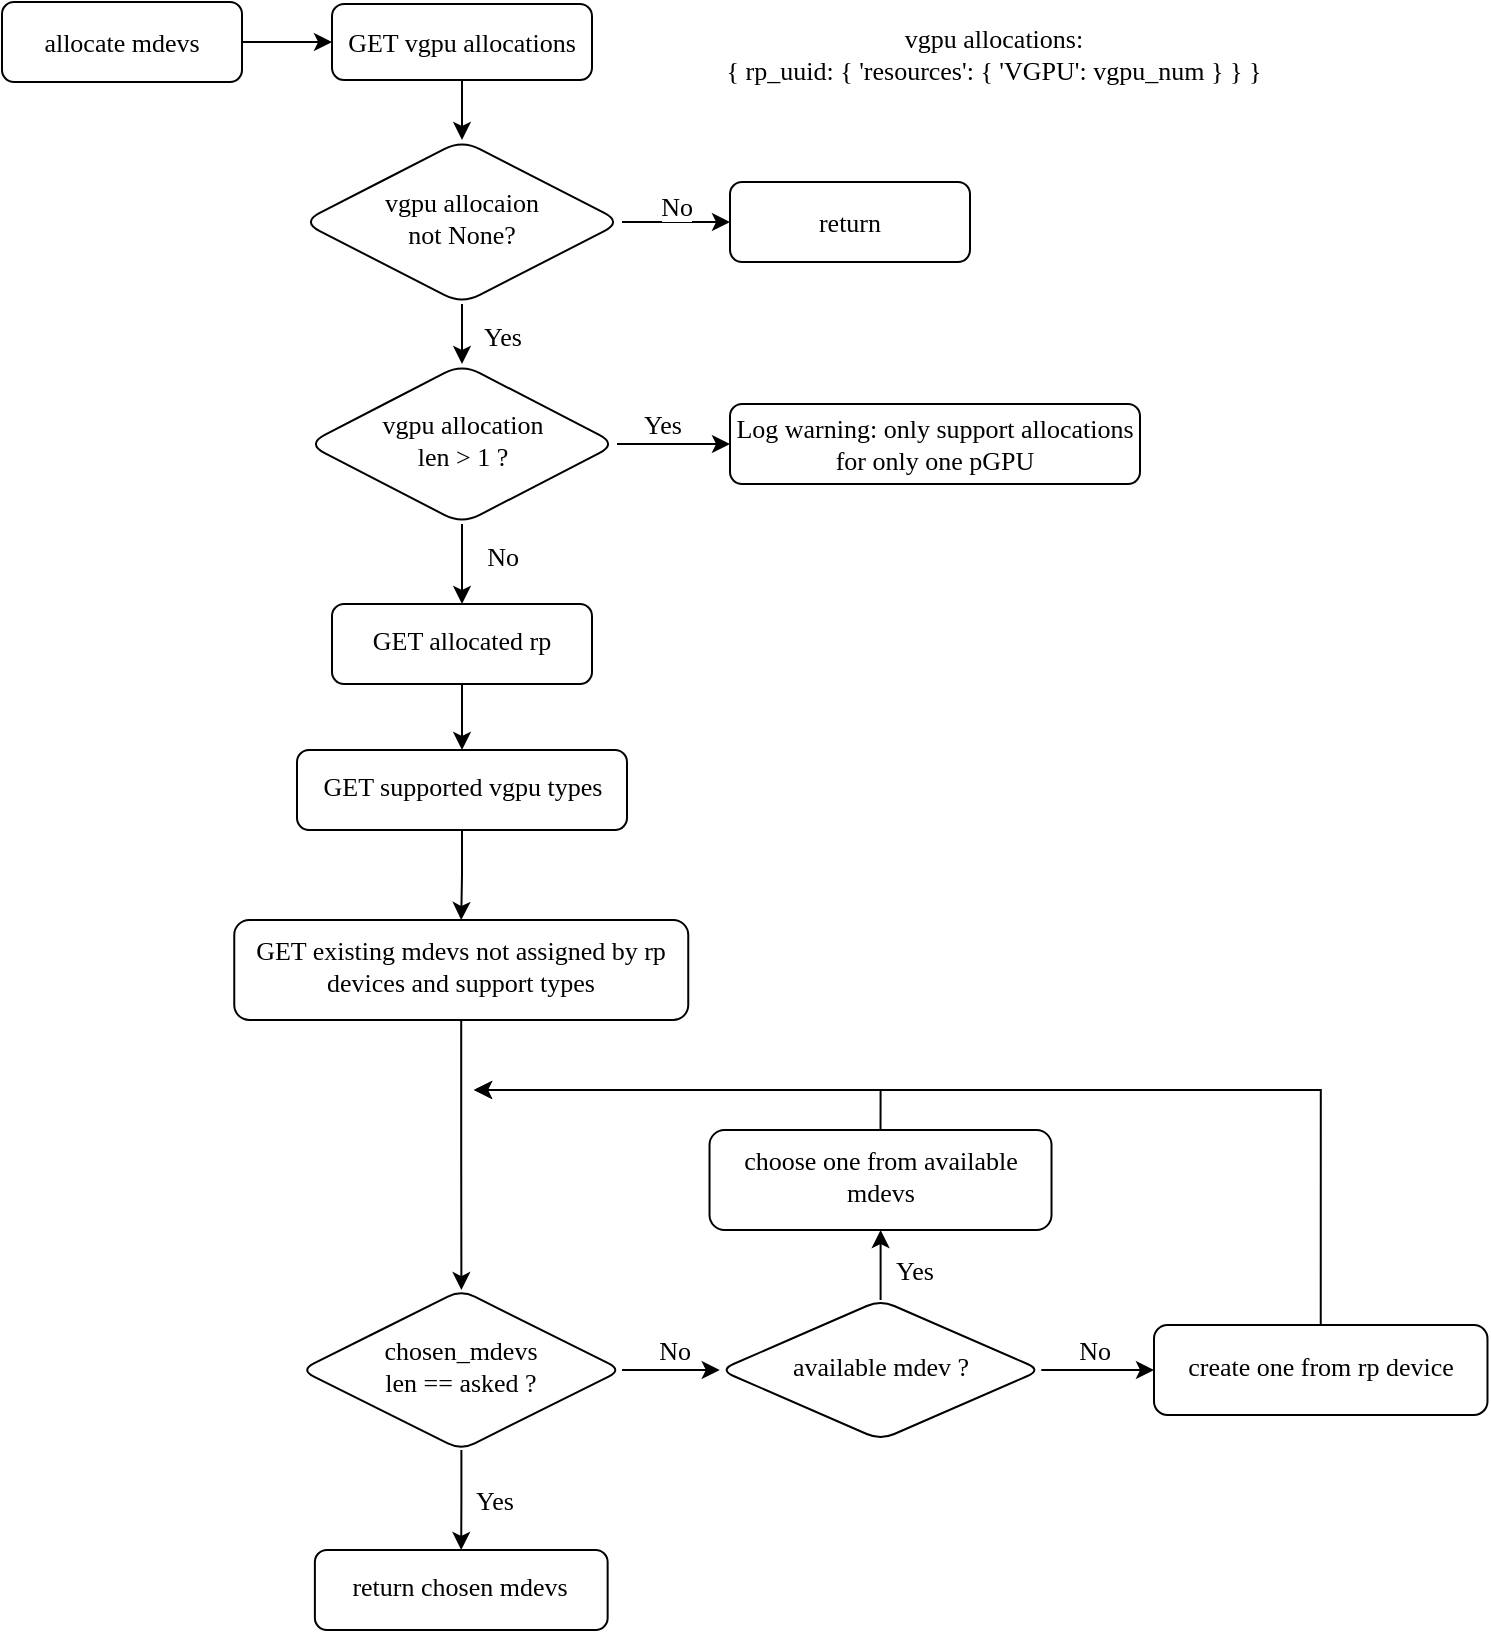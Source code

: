 <mxfile version="18.0.1" type="device"><diagram id="C5RBs43oDa-KdzZeNtuy" name="Page-1"><mxGraphModel dx="1422" dy="865" grid="1" gridSize="10" guides="1" tooltips="1" connect="1" arrows="1" fold="1" page="1" pageScale="1" pageWidth="827" pageHeight="1169" math="0" shadow="0"><root><mxCell id="WIyWlLk6GJQsqaUBKTNV-0"/><mxCell id="WIyWlLk6GJQsqaUBKTNV-1" parent="WIyWlLk6GJQsqaUBKTNV-0"/><mxCell id="b79nDXBWP9FtMJXqVapU-1" value="" style="edgeStyle=orthogonalEdgeStyle;rounded=0;orthogonalLoop=1;jettySize=auto;html=1;fontFamily=Comic Sans MS;fontSize=13;" edge="1" parent="WIyWlLk6GJQsqaUBKTNV-1" source="WIyWlLk6GJQsqaUBKTNV-3" target="b79nDXBWP9FtMJXqVapU-0"><mxGeometry relative="1" as="geometry"/></mxCell><mxCell id="WIyWlLk6GJQsqaUBKTNV-3" value="&lt;div style=&quot;line-height: 22px; font-size: 13px;&quot;&gt;allocate mdevs&lt;/div&gt;" style="rounded=1;whiteSpace=wrap;html=1;fontSize=13;glass=0;strokeWidth=1;shadow=0;fontFamily=Comic Sans MS;" parent="WIyWlLk6GJQsqaUBKTNV-1" vertex="1"><mxGeometry x="41" y="126" width="120" height="40" as="geometry"/></mxCell><mxCell id="b79nDXBWP9FtMJXqVapU-21" value="Yes" style="edgeStyle=orthogonalEdgeStyle;rounded=0;orthogonalLoop=1;jettySize=auto;html=1;exitX=0.5;exitY=1;exitDx=0;exitDy=0;entryX=0.5;entryY=0;entryDx=0;entryDy=0;strokeColor=#000000;fontFamily=Comic Sans MS;fontSize=13;" edge="1" parent="WIyWlLk6GJQsqaUBKTNV-1" source="WIyWlLk6GJQsqaUBKTNV-6" target="WIyWlLk6GJQsqaUBKTNV-10"><mxGeometry x="0.048" y="20" relative="1" as="geometry"><mxPoint as="offset"/></mxGeometry></mxCell><mxCell id="b79nDXBWP9FtMJXqVapU-22" value="No" style="edgeStyle=orthogonalEdgeStyle;rounded=0;orthogonalLoop=1;jettySize=auto;html=1;exitX=1;exitY=0.5;exitDx=0;exitDy=0;entryX=0;entryY=0.5;entryDx=0;entryDy=0;strokeColor=#000000;fontFamily=Comic Sans MS;fontSize=13;" edge="1" parent="WIyWlLk6GJQsqaUBKTNV-1" source="WIyWlLk6GJQsqaUBKTNV-6" target="WIyWlLk6GJQsqaUBKTNV-7"><mxGeometry y="8" relative="1" as="geometry"><mxPoint as="offset"/></mxGeometry></mxCell><mxCell id="WIyWlLk6GJQsqaUBKTNV-6" value="vgpu allocaion &lt;br style=&quot;font-size: 13px;&quot;&gt;not None?" style="rhombus;whiteSpace=wrap;html=1;shadow=0;fontFamily=Comic Sans MS;fontSize=13;align=center;strokeWidth=1;spacing=6;spacingTop=-4;rounded=1;" parent="WIyWlLk6GJQsqaUBKTNV-1" vertex="1"><mxGeometry x="191" y="195" width="160" height="82" as="geometry"/></mxCell><mxCell id="WIyWlLk6GJQsqaUBKTNV-7" value="return" style="rounded=1;whiteSpace=wrap;html=1;fontSize=13;glass=0;strokeWidth=1;shadow=0;arcSize=15;fontFamily=Comic Sans MS;" parent="WIyWlLk6GJQsqaUBKTNV-1" vertex="1"><mxGeometry x="405" y="216" width="120" height="40" as="geometry"/></mxCell><mxCell id="b79nDXBWP9FtMJXqVapU-16" value="" style="edgeStyle=orthogonalEdgeStyle;rounded=0;orthogonalLoop=1;jettySize=auto;html=1;strokeColor=#FFFFFF;fontFamily=Comic Sans MS;fontSize=13;" edge="1" parent="WIyWlLk6GJQsqaUBKTNV-1" source="WIyWlLk6GJQsqaUBKTNV-10" target="b79nDXBWP9FtMJXqVapU-15"><mxGeometry relative="1" as="geometry"/></mxCell><mxCell id="b79nDXBWP9FtMJXqVapU-17" value="No" style="edgeStyle=orthogonalEdgeStyle;rounded=0;orthogonalLoop=1;jettySize=auto;html=1;exitX=0.5;exitY=1;exitDx=0;exitDy=0;entryX=0.5;entryY=0;entryDx=0;entryDy=0;strokeColor=#000000;fontFamily=Comic Sans MS;fontSize=13;" edge="1" parent="WIyWlLk6GJQsqaUBKTNV-1" source="WIyWlLk6GJQsqaUBKTNV-10" target="b79nDXBWP9FtMJXqVapU-15"><mxGeometry x="-0.2" y="20" relative="1" as="geometry"><mxPoint as="offset"/></mxGeometry></mxCell><mxCell id="b79nDXBWP9FtMJXqVapU-20" value="Yes" style="edgeStyle=orthogonalEdgeStyle;rounded=0;orthogonalLoop=1;jettySize=auto;html=1;exitX=1;exitY=0.5;exitDx=0;exitDy=0;entryX=0;entryY=0.5;entryDx=0;entryDy=0;strokeColor=#000000;fontFamily=Comic Sans MS;fontSize=13;" edge="1" parent="WIyWlLk6GJQsqaUBKTNV-1" source="WIyWlLk6GJQsqaUBKTNV-10" target="WIyWlLk6GJQsqaUBKTNV-12"><mxGeometry x="-0.203" y="10" relative="1" as="geometry"><mxPoint as="offset"/></mxGeometry></mxCell><mxCell id="WIyWlLk6GJQsqaUBKTNV-10" value="vgpu allocation&lt;br style=&quot;font-size: 13px;&quot;&gt;len &amp;gt; 1 ?" style="rhombus;whiteSpace=wrap;html=1;shadow=0;fontFamily=Comic Sans MS;fontSize=13;align=center;strokeWidth=1;spacing=6;spacingTop=-4;rounded=1;" parent="WIyWlLk6GJQsqaUBKTNV-1" vertex="1"><mxGeometry x="193.5" y="307" width="155" height="80" as="geometry"/></mxCell><mxCell id="b79nDXBWP9FtMJXqVapU-14" value="" style="edgeStyle=orthogonalEdgeStyle;rounded=0;orthogonalLoop=1;jettySize=auto;html=1;strokeColor=#FFFFFF;fontFamily=Comic Sans MS;fontSize=13;" edge="1" parent="WIyWlLk6GJQsqaUBKTNV-1"><mxGeometry relative="1" as="geometry"><mxPoint x="271" y="577" as="sourcePoint"/><mxPoint x="271" y="577" as="targetPoint"/></mxGeometry></mxCell><mxCell id="WIyWlLk6GJQsqaUBKTNV-12" value="Log warning: only support allocations for only one pGPU" style="rounded=1;whiteSpace=wrap;html=1;fontSize=13;glass=0;strokeWidth=1;shadow=0;arcSize=15;fontFamily=Comic Sans MS;" parent="WIyWlLk6GJQsqaUBKTNV-1" vertex="1"><mxGeometry x="405" y="327" width="205" height="40" as="geometry"/></mxCell><mxCell id="b79nDXBWP9FtMJXqVapU-11" style="edgeStyle=orthogonalEdgeStyle;rounded=0;orthogonalLoop=1;jettySize=auto;html=1;exitX=0.5;exitY=1;exitDx=0;exitDy=0;entryX=0.5;entryY=0;entryDx=0;entryDy=0;fontFamily=Comic Sans MS;fontSize=13;" edge="1" parent="WIyWlLk6GJQsqaUBKTNV-1" source="b79nDXBWP9FtMJXqVapU-0" target="WIyWlLk6GJQsqaUBKTNV-6"><mxGeometry relative="1" as="geometry"/></mxCell><mxCell id="b79nDXBWP9FtMJXqVapU-0" value="GET vgpu allocations" style="whiteSpace=wrap;html=1;rounded=1;glass=0;strokeWidth=1;shadow=0;arcSize=16;fontFamily=Comic Sans MS;fontSize=13;" vertex="1" parent="WIyWlLk6GJQsqaUBKTNV-1"><mxGeometry x="206" y="127" width="130" height="38" as="geometry"/></mxCell><mxCell id="b79nDXBWP9FtMJXqVapU-30" value="" style="edgeStyle=orthogonalEdgeStyle;rounded=0;orthogonalLoop=1;jettySize=auto;html=1;strokeColor=#000000;fontFamily=Comic Sans MS;fontSize=13;" edge="1" parent="WIyWlLk6GJQsqaUBKTNV-1" source="b79nDXBWP9FtMJXqVapU-15" target="b79nDXBWP9FtMJXqVapU-29"><mxGeometry relative="1" as="geometry"/></mxCell><mxCell id="b79nDXBWP9FtMJXqVapU-15" value="&lt;span style=&quot;font-size: 13px;&quot;&gt;GET allocated rp&lt;/span&gt;" style="whiteSpace=wrap;html=1;shadow=0;strokeWidth=1;spacing=6;spacingTop=-4;rounded=1;fontFamily=Comic Sans MS;fontSize=13;" vertex="1" parent="WIyWlLk6GJQsqaUBKTNV-1"><mxGeometry x="206" y="427" width="130" height="40" as="geometry"/></mxCell><mxCell id="b79nDXBWP9FtMJXqVapU-28" value="vgpu allocations:&lt;br style=&quot;font-size: 13px;&quot;&gt;{ rp_uuid: { 'resources': { 'VGPU': vgpu_num } } }" style="text;html=1;strokeColor=none;fillColor=none;align=center;verticalAlign=middle;whiteSpace=wrap;rounded=0;labelBackgroundColor=none;fontFamily=Comic Sans MS;fontSize=13;" vertex="1" parent="WIyWlLk6GJQsqaUBKTNV-1"><mxGeometry x="379" y="127" width="316" height="50" as="geometry"/></mxCell><mxCell id="b79nDXBWP9FtMJXqVapU-32" value="" style="edgeStyle=orthogonalEdgeStyle;rounded=0;orthogonalLoop=1;jettySize=auto;html=1;strokeColor=#000000;fontFamily=Comic Sans MS;fontSize=13;" edge="1" parent="WIyWlLk6GJQsqaUBKTNV-1" source="b79nDXBWP9FtMJXqVapU-29" target="b79nDXBWP9FtMJXqVapU-31"><mxGeometry relative="1" as="geometry"/></mxCell><mxCell id="b79nDXBWP9FtMJXqVapU-29" value="&lt;span style=&quot;font-size: 13px;&quot;&gt;GET supported vgpu types&lt;/span&gt;" style="whiteSpace=wrap;html=1;shadow=0;strokeWidth=1;spacing=6;spacingTop=-4;rounded=1;arcSize=15;fontFamily=Comic Sans MS;fontSize=13;" vertex="1" parent="WIyWlLk6GJQsqaUBKTNV-1"><mxGeometry x="188.5" y="500" width="165" height="40" as="geometry"/></mxCell><mxCell id="b79nDXBWP9FtMJXqVapU-36" value="" style="edgeStyle=orthogonalEdgeStyle;rounded=0;orthogonalLoop=1;jettySize=auto;html=1;strokeColor=#000000;fontFamily=Comic Sans MS;fontSize=13;" edge="1" parent="WIyWlLk6GJQsqaUBKTNV-1" source="b79nDXBWP9FtMJXqVapU-31" target="b79nDXBWP9FtMJXqVapU-35"><mxGeometry relative="1" as="geometry"/></mxCell><mxCell id="b79nDXBWP9FtMJXqVapU-31" value="GET existing mdevs not assigned by rp devices and support types" style="whiteSpace=wrap;html=1;shadow=0;strokeWidth=1;spacing=6;spacingTop=-4;rounded=1;arcSize=15;fontFamily=Comic Sans MS;fontSize=13;" vertex="1" parent="WIyWlLk6GJQsqaUBKTNV-1"><mxGeometry x="157.13" y="585" width="227" height="50" as="geometry"/></mxCell><mxCell id="b79nDXBWP9FtMJXqVapU-38" value="No" style="edgeStyle=orthogonalEdgeStyle;rounded=0;orthogonalLoop=1;jettySize=auto;html=1;strokeColor=#000000;fontFamily=Comic Sans MS;fontSize=13;" edge="1" parent="WIyWlLk6GJQsqaUBKTNV-1" source="b79nDXBWP9FtMJXqVapU-35" target="b79nDXBWP9FtMJXqVapU-37"><mxGeometry x="0.064" y="10" relative="1" as="geometry"><mxPoint as="offset"/></mxGeometry></mxCell><mxCell id="b79nDXBWP9FtMJXqVapU-49" value="Yes" style="edgeStyle=orthogonalEdgeStyle;rounded=0;orthogonalLoop=1;jettySize=auto;html=1;strokeColor=#000000;fontFamily=Comic Sans MS;fontSize=13;" edge="1" parent="WIyWlLk6GJQsqaUBKTNV-1" source="b79nDXBWP9FtMJXqVapU-35" target="b79nDXBWP9FtMJXqVapU-48"><mxGeometry x="0.008" y="16" relative="1" as="geometry"><mxPoint as="offset"/></mxGeometry></mxCell><mxCell id="b79nDXBWP9FtMJXqVapU-35" value="chosen_mdevs&lt;br style=&quot;font-size: 13px;&quot;&gt;len == asked ?" style="rhombus;whiteSpace=wrap;html=1;shadow=0;strokeWidth=1;spacing=6;spacingTop=-4;rounded=1;arcSize=15;fontFamily=Comic Sans MS;fontSize=13;" vertex="1" parent="WIyWlLk6GJQsqaUBKTNV-1"><mxGeometry x="190.25" y="770" width="160.75" height="80" as="geometry"/></mxCell><mxCell id="b79nDXBWP9FtMJXqVapU-40" value="Yes" style="edgeStyle=orthogonalEdgeStyle;rounded=0;orthogonalLoop=1;jettySize=auto;html=1;strokeColor=#000000;fontFamily=Comic Sans MS;fontSize=13;" edge="1" parent="WIyWlLk6GJQsqaUBKTNV-1" source="b79nDXBWP9FtMJXqVapU-37" target="b79nDXBWP9FtMJXqVapU-39"><mxGeometry x="-0.142" y="-17" relative="1" as="geometry"><mxPoint as="offset"/></mxGeometry></mxCell><mxCell id="b79nDXBWP9FtMJXqVapU-43" value="No" style="edgeStyle=orthogonalEdgeStyle;rounded=0;orthogonalLoop=1;jettySize=auto;html=1;strokeColor=#000000;fontFamily=Comic Sans MS;fontSize=13;" edge="1" parent="WIyWlLk6GJQsqaUBKTNV-1" source="b79nDXBWP9FtMJXqVapU-37" target="b79nDXBWP9FtMJXqVapU-42"><mxGeometry x="-0.064" y="10" relative="1" as="geometry"><mxPoint as="offset"/></mxGeometry></mxCell><mxCell id="b79nDXBWP9FtMJXqVapU-37" value="available mdev ?" style="rhombus;whiteSpace=wrap;html=1;shadow=0;strokeWidth=1;spacing=6;spacingTop=-4;rounded=1;arcSize=15;fontFamily=Comic Sans MS;fontSize=13;" vertex="1" parent="WIyWlLk6GJQsqaUBKTNV-1"><mxGeometry x="399.88" y="775" width="160.75" height="70" as="geometry"/></mxCell><mxCell id="b79nDXBWP9FtMJXqVapU-47" style="edgeStyle=orthogonalEdgeStyle;rounded=0;orthogonalLoop=1;jettySize=auto;html=1;exitX=0.5;exitY=0;exitDx=0;exitDy=0;strokeColor=#000000;fontFamily=Comic Sans MS;fontSize=13;" edge="1" parent="WIyWlLk6GJQsqaUBKTNV-1" source="b79nDXBWP9FtMJXqVapU-39"><mxGeometry relative="1" as="geometry"><mxPoint x="277" y="670" as="targetPoint"/><Array as="points"><mxPoint x="480" y="670"/></Array></mxGeometry></mxCell><mxCell id="b79nDXBWP9FtMJXqVapU-39" value="choose one from available mdevs" style="whiteSpace=wrap;html=1;shadow=0;strokeWidth=1;spacing=6;spacingTop=-4;rounded=1;arcSize=15;fontFamily=Comic Sans MS;fontSize=13;" vertex="1" parent="WIyWlLk6GJQsqaUBKTNV-1"><mxGeometry x="394.76" y="690" width="171" height="50" as="geometry"/></mxCell><mxCell id="b79nDXBWP9FtMJXqVapU-51" value="" style="edgeStyle=orthogonalEdgeStyle;rounded=0;orthogonalLoop=1;jettySize=auto;html=1;strokeColor=#000000;exitX=0.5;exitY=0;exitDx=0;exitDy=0;fontFamily=Comic Sans MS;fontSize=13;" edge="1" parent="WIyWlLk6GJQsqaUBKTNV-1" source="b79nDXBWP9FtMJXqVapU-42"><mxGeometry relative="1" as="geometry"><mxPoint x="277" y="670" as="targetPoint"/><Array as="points"><mxPoint x="700" y="670"/></Array></mxGeometry></mxCell><mxCell id="b79nDXBWP9FtMJXqVapU-42" value="create one from rp device" style="whiteSpace=wrap;html=1;shadow=0;strokeWidth=1;spacing=6;spacingTop=-4;rounded=1;arcSize=15;fontFamily=Comic Sans MS;fontSize=13;" vertex="1" parent="WIyWlLk6GJQsqaUBKTNV-1"><mxGeometry x="617" y="787.5" width="166.74" height="45" as="geometry"/></mxCell><mxCell id="b79nDXBWP9FtMJXqVapU-48" value="return chosen mdevs" style="whiteSpace=wrap;html=1;shadow=0;strokeWidth=1;spacing=6;spacingTop=-4;rounded=1;arcSize=15;fontFamily=Comic Sans MS;fontSize=13;" vertex="1" parent="WIyWlLk6GJQsqaUBKTNV-1"><mxGeometry x="197.44" y="900" width="146.38" height="40" as="geometry"/></mxCell></root></mxGraphModel></diagram></mxfile>